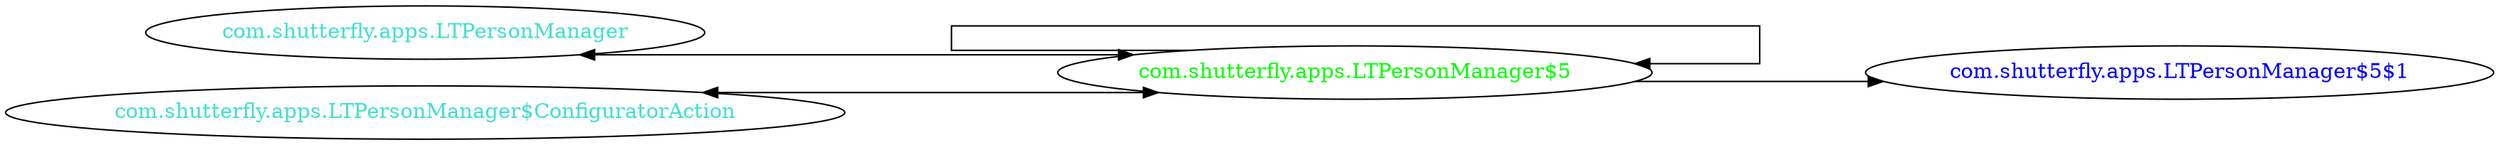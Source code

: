 digraph dependencyGraph {
 concentrate=true;
 ranksep="2.0";
 rankdir="LR"; 
 splines="ortho";
"com.shutterfly.apps.LTPersonManager$5" [fontcolor="red"];
"com.shutterfly.apps.LTPersonManager$5$1" [ fontcolor="blue" ];
"com.shutterfly.apps.LTPersonManager$5"->"com.shutterfly.apps.LTPersonManager$5$1";
"com.shutterfly.apps.LTPersonManager$5" [ fontcolor="green" ];
"com.shutterfly.apps.LTPersonManager$5"->"com.shutterfly.apps.LTPersonManager$5";
"com.shutterfly.apps.LTPersonManager" [ fontcolor="turquoise" ];
"com.shutterfly.apps.LTPersonManager"->"com.shutterfly.apps.LTPersonManager$5" [dir=both];
"com.shutterfly.apps.LTPersonManager$ConfiguratorAction" [ fontcolor="turquoise" ];
"com.shutterfly.apps.LTPersonManager$ConfiguratorAction"->"com.shutterfly.apps.LTPersonManager$5" [dir=both];
}